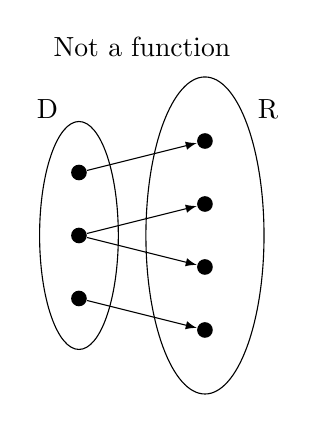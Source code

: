\begin{tikzpicture}[scale=.8]
  \node at (1,5) {Not a function};
%put some nodes on the left
\foreach \x in {1,2,3}{
  \node[fill,circle,inner sep=2pt] (d\x) at (0,\x) {};
}
\node (D) at (-0.5,4) {D};
\node[fit=(d1) (d2) (d3),ellipse,draw,minimum width=1cm] {};
%put some nodes on the center
\foreach \x[count=\xi] in {0.5,1.5,...,4}{
  \node[fill,circle,inner sep=2pt] (r\xi) at (2,\x) {};
}
\node (S) at (3,4) {R};
\node[fit=(r1) (r2) (r3) (r4),ellipse,draw,minimum width=1.5cm] {};
\draw[-latex] (d1) -- (r1);
\draw[-latex] (d2) -- (r2);
\draw[-latex] (d2) -- (r3);
\draw[-latex] (d3) -- (r4);
\end{tikzpicture}